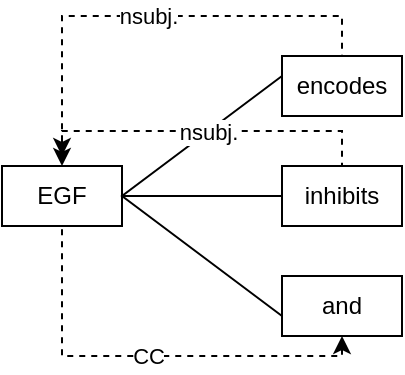 <mxfile version="21.1.0" type="github">
  <diagram name="Page-1" id="scSwwstcmS04ZqmcMwrd">
    <mxGraphModel dx="559" dy="593" grid="1" gridSize="10" guides="1" tooltips="1" connect="1" arrows="1" fold="1" page="1" pageScale="1" pageWidth="850" pageHeight="1100" math="0" shadow="0">
      <root>
        <mxCell id="0" />
        <mxCell id="1" parent="0" />
        <mxCell id="AuZtVCroRCa87GS5zD1g-1" value="EGF&lt;span style=&quot;text-align: start;&quot; id=&quot;docs-internal-guid-6af55b57-7fff-6db1-7be0-2b7044bc6390&quot;&gt;&lt;/span&gt;&lt;span style=&quot;text-align: start;&quot; id=&quot;docs-internal-guid-6af55b57-7fff-6db1-7be0-2b7044bc6390&quot;&gt;&lt;/span&gt;" style="rounded=0;whiteSpace=wrap;html=1;" vertex="1" parent="1">
          <mxGeometry x="100" y="285" width="60" height="30" as="geometry" />
        </mxCell>
        <mxCell id="AuZtVCroRCa87GS5zD1g-3" value="" style="endArrow=none;html=1;rounded=0;endFill=0;" edge="1" parent="1">
          <mxGeometry width="50" height="50" relative="1" as="geometry">
            <mxPoint x="240" y="360" as="sourcePoint" />
            <mxPoint x="240" y="240" as="targetPoint" />
            <Array as="points">
              <mxPoint x="160" y="300" />
            </Array>
          </mxGeometry>
        </mxCell>
        <mxCell id="AuZtVCroRCa87GS5zD1g-4" value="" style="endArrow=none;html=1;rounded=0;" edge="1" parent="1">
          <mxGeometry width="50" height="50" relative="1" as="geometry">
            <mxPoint x="160" y="300" as="sourcePoint" />
            <mxPoint x="240" y="300" as="targetPoint" />
            <Array as="points">
              <mxPoint x="240" y="300" />
            </Array>
          </mxGeometry>
        </mxCell>
        <mxCell id="AuZtVCroRCa87GS5zD1g-5" value="encodes" style="rounded=0;whiteSpace=wrap;html=1;" vertex="1" parent="1">
          <mxGeometry x="240" y="230" width="60" height="30" as="geometry" />
        </mxCell>
        <mxCell id="AuZtVCroRCa87GS5zD1g-6" value="inhibits" style="rounded=0;whiteSpace=wrap;html=1;" vertex="1" parent="1">
          <mxGeometry x="240" y="285" width="60" height="30" as="geometry" />
        </mxCell>
        <mxCell id="AuZtVCroRCa87GS5zD1g-7" value="and" style="rounded=0;whiteSpace=wrap;html=1;" vertex="1" parent="1">
          <mxGeometry x="240" y="340" width="60" height="30" as="geometry" />
        </mxCell>
        <mxCell id="AuZtVCroRCa87GS5zD1g-9" value="" style="endArrow=none;html=1;rounded=0;exitX=0.5;exitY=0;exitDx=0;exitDy=0;dashed=1;startArrow=classic;startFill=1;endFill=0;" edge="1" parent="1" source="AuZtVCroRCa87GS5zD1g-1">
          <mxGeometry relative="1" as="geometry">
            <mxPoint x="220" y="460" as="sourcePoint" />
            <mxPoint x="270" y="230" as="targetPoint" />
            <Array as="points">
              <mxPoint x="130" y="210" />
              <mxPoint x="270" y="210" />
            </Array>
          </mxGeometry>
        </mxCell>
        <mxCell id="AuZtVCroRCa87GS5zD1g-10" value="nsubj." style="edgeLabel;resizable=0;html=1;align=center;verticalAlign=middle;" connectable="0" vertex="1" parent="AuZtVCroRCa87GS5zD1g-9">
          <mxGeometry relative="1" as="geometry" />
        </mxCell>
        <mxCell id="AuZtVCroRCa87GS5zD1g-12" value="" style="endArrow=none;html=1;rounded=0;dashed=1;entryX=0.5;entryY=0;entryDx=0;entryDy=0;startArrow=classic;startFill=1;endFill=0;" edge="1" parent="1" target="AuZtVCroRCa87GS5zD1g-6">
          <mxGeometry relative="1" as="geometry">
            <mxPoint x="130" y="280" as="sourcePoint" />
            <mxPoint x="270" y="277.5" as="targetPoint" />
            <Array as="points">
              <mxPoint x="130" y="267.5" />
              <mxPoint x="270" y="267.5" />
            </Array>
          </mxGeometry>
        </mxCell>
        <mxCell id="AuZtVCroRCa87GS5zD1g-13" value="nsubj." style="edgeLabel;resizable=0;html=1;align=center;verticalAlign=middle;" connectable="0" vertex="1" parent="AuZtVCroRCa87GS5zD1g-12">
          <mxGeometry relative="1" as="geometry" />
        </mxCell>
        <mxCell id="AuZtVCroRCa87GS5zD1g-14" value="" style="endArrow=none;html=1;rounded=0;entryX=0.5;entryY=1;entryDx=0;entryDy=0;exitX=0.5;exitY=1;exitDx=0;exitDy=0;dashed=1;startArrow=classic;startFill=1;endFill=0;" edge="1" parent="1" source="AuZtVCroRCa87GS5zD1g-7" target="AuZtVCroRCa87GS5zD1g-1">
          <mxGeometry relative="1" as="geometry">
            <mxPoint x="220" y="460" as="sourcePoint" />
            <mxPoint x="320" y="460" as="targetPoint" />
            <Array as="points">
              <mxPoint x="270" y="380" />
              <mxPoint x="130" y="380" />
            </Array>
          </mxGeometry>
        </mxCell>
        <mxCell id="AuZtVCroRCa87GS5zD1g-15" value="CC" style="edgeLabel;resizable=0;html=1;align=center;verticalAlign=middle;" connectable="0" vertex="1" parent="AuZtVCroRCa87GS5zD1g-14">
          <mxGeometry relative="1" as="geometry" />
        </mxCell>
      </root>
    </mxGraphModel>
  </diagram>
</mxfile>
